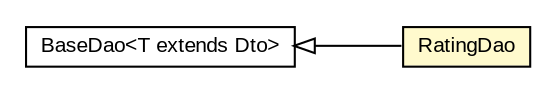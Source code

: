 #!/usr/local/bin/dot
#
# Class diagram 
# Generated by UMLGraph version R5_6-24-gf6e263 (http://www.umlgraph.org/)
#

digraph G {
	edge [fontname="arial",fontsize=10,labelfontname="arial",labelfontsize=10];
	node [fontname="arial",fontsize=10,shape=plaintext];
	nodesep=0.25;
	ranksep=0.5;
	rankdir=LR;
	// com.gwtplatform.carstore.server.dao.RatingDao
	c419050 [label=<<table title="com.gwtplatform.carstore.server.dao.RatingDao" border="0" cellborder="1" cellspacing="0" cellpadding="2" port="p" bgcolor="lemonChiffon" href="./RatingDao.html">
		<tr><td><table border="0" cellspacing="0" cellpadding="1">
<tr><td align="center" balign="center"> RatingDao </td></tr>
		</table></td></tr>
		</table>>, URL="./RatingDao.html", fontname="arial", fontcolor="black", fontsize=10.0];
	// com.gwtplatform.carstore.server.dao.BaseDao<T extends com.gwtplatform.carstore.shared.dto.Dto>
	c419054 [label=<<table title="com.gwtplatform.carstore.server.dao.BaseDao" border="0" cellborder="1" cellspacing="0" cellpadding="2" port="p" href="./BaseDao.html">
		<tr><td><table border="0" cellspacing="0" cellpadding="1">
<tr><td align="center" balign="center"> BaseDao&lt;T extends Dto&gt; </td></tr>
		</table></td></tr>
		</table>>, URL="./BaseDao.html", fontname="arial", fontcolor="black", fontsize=10.0];
	//com.gwtplatform.carstore.server.dao.RatingDao extends com.gwtplatform.carstore.server.dao.BaseDao<com.gwtplatform.carstore.server.dao.domain.Rating>
	c419054:p -> c419050:p [dir=back,arrowtail=empty];
}

